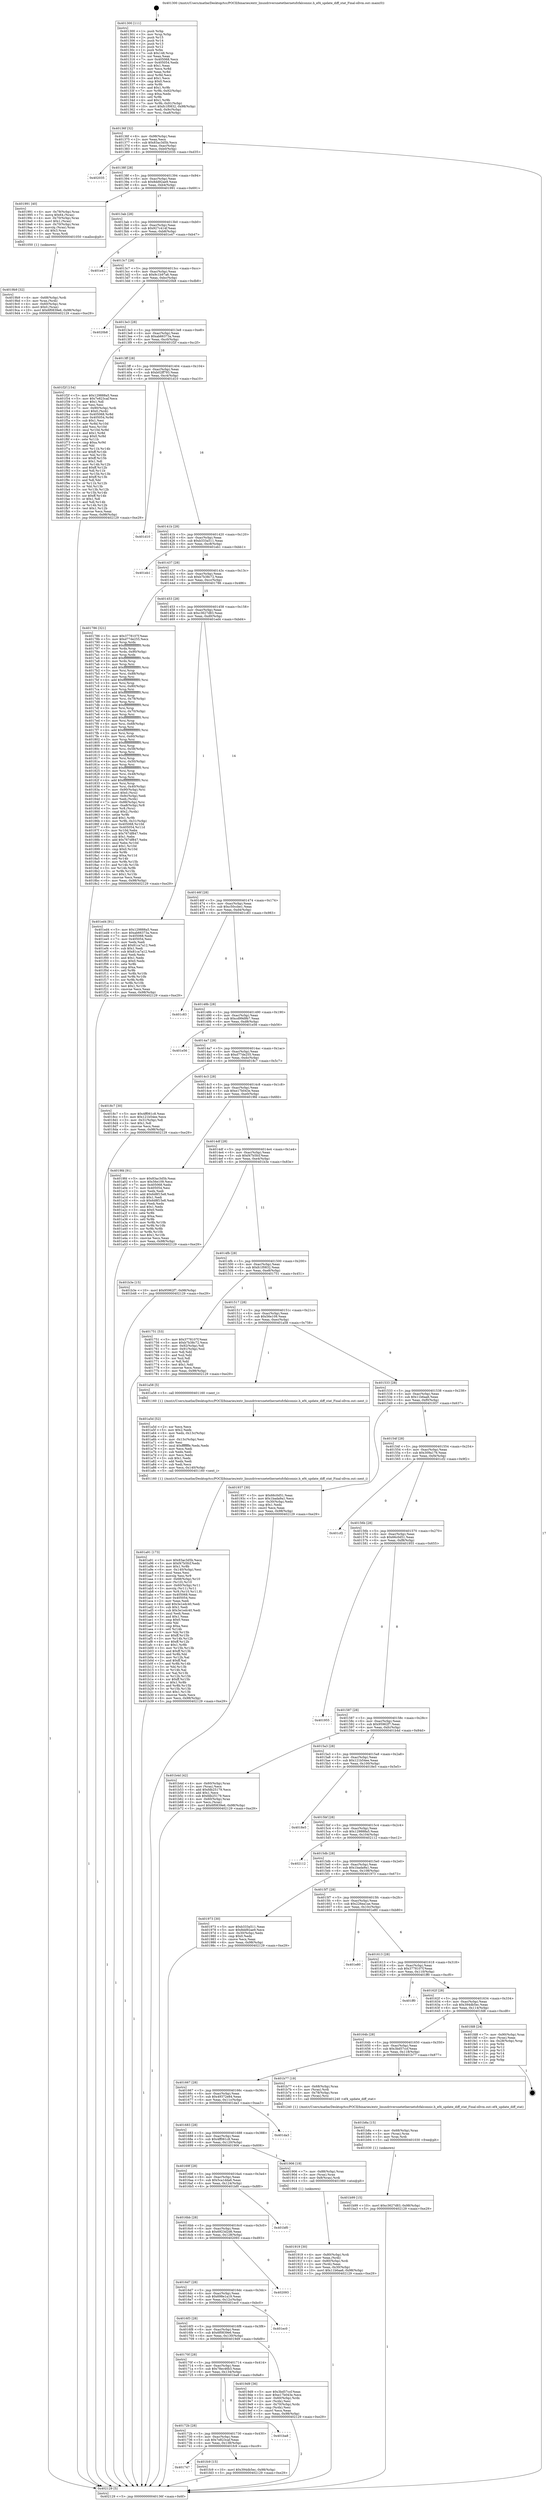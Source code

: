 digraph "0x401300" {
  label = "0x401300 (/mnt/c/Users/mathe/Desktop/tcc/POCII/binaries/extr_linuxdriversnetethernetsfcfalconnic.h_ef4_update_diff_stat_Final-ollvm.out::main(0))"
  labelloc = "t"
  node[shape=record]

  Entry [label="",width=0.3,height=0.3,shape=circle,fillcolor=black,style=filled]
  "0x40136f" [label="{
     0x40136f [32]\l
     | [instrs]\l
     &nbsp;&nbsp;0x40136f \<+6\>: mov -0x98(%rbp),%eax\l
     &nbsp;&nbsp;0x401375 \<+2\>: mov %eax,%ecx\l
     &nbsp;&nbsp;0x401377 \<+6\>: sub $0x83ac3d5b,%ecx\l
     &nbsp;&nbsp;0x40137d \<+6\>: mov %eax,-0xac(%rbp)\l
     &nbsp;&nbsp;0x401383 \<+6\>: mov %ecx,-0xb0(%rbp)\l
     &nbsp;&nbsp;0x401389 \<+6\>: je 0000000000402035 \<main+0xd35\>\l
  }"]
  "0x402035" [label="{
     0x402035\l
  }", style=dashed]
  "0x40138f" [label="{
     0x40138f [28]\l
     | [instrs]\l
     &nbsp;&nbsp;0x40138f \<+5\>: jmp 0000000000401394 \<main+0x94\>\l
     &nbsp;&nbsp;0x401394 \<+6\>: mov -0xac(%rbp),%eax\l
     &nbsp;&nbsp;0x40139a \<+5\>: sub $0x8dd92ae9,%eax\l
     &nbsp;&nbsp;0x40139f \<+6\>: mov %eax,-0xb4(%rbp)\l
     &nbsp;&nbsp;0x4013a5 \<+6\>: je 0000000000401991 \<main+0x691\>\l
  }"]
  Exit [label="",width=0.3,height=0.3,shape=circle,fillcolor=black,style=filled,peripheries=2]
  "0x401991" [label="{
     0x401991 [40]\l
     | [instrs]\l
     &nbsp;&nbsp;0x401991 \<+4\>: mov -0x78(%rbp),%rax\l
     &nbsp;&nbsp;0x401995 \<+7\>: movq $0x64,(%rax)\l
     &nbsp;&nbsp;0x40199c \<+4\>: mov -0x70(%rbp),%rax\l
     &nbsp;&nbsp;0x4019a0 \<+6\>: movl $0x1,(%rax)\l
     &nbsp;&nbsp;0x4019a6 \<+4\>: mov -0x70(%rbp),%rax\l
     &nbsp;&nbsp;0x4019aa \<+3\>: movslq (%rax),%rax\l
     &nbsp;&nbsp;0x4019ad \<+4\>: shl $0x3,%rax\l
     &nbsp;&nbsp;0x4019b1 \<+3\>: mov %rax,%rdi\l
     &nbsp;&nbsp;0x4019b4 \<+5\>: call 0000000000401050 \<malloc@plt\>\l
     | [calls]\l
     &nbsp;&nbsp;0x401050 \{1\} (unknown)\l
  }"]
  "0x4013ab" [label="{
     0x4013ab [28]\l
     | [instrs]\l
     &nbsp;&nbsp;0x4013ab \<+5\>: jmp 00000000004013b0 \<main+0xb0\>\l
     &nbsp;&nbsp;0x4013b0 \<+6\>: mov -0xac(%rbp),%eax\l
     &nbsp;&nbsp;0x4013b6 \<+5\>: sub $0x927c414f,%eax\l
     &nbsp;&nbsp;0x4013bb \<+6\>: mov %eax,-0xb8(%rbp)\l
     &nbsp;&nbsp;0x4013c1 \<+6\>: je 0000000000401e47 \<main+0xb47\>\l
  }"]
  "0x401747" [label="{
     0x401747\l
  }", style=dashed]
  "0x401e47" [label="{
     0x401e47\l
  }", style=dashed]
  "0x4013c7" [label="{
     0x4013c7 [28]\l
     | [instrs]\l
     &nbsp;&nbsp;0x4013c7 \<+5\>: jmp 00000000004013cc \<main+0xcc\>\l
     &nbsp;&nbsp;0x4013cc \<+6\>: mov -0xac(%rbp),%eax\l
     &nbsp;&nbsp;0x4013d2 \<+5\>: sub $0x9c1b97a6,%eax\l
     &nbsp;&nbsp;0x4013d7 \<+6\>: mov %eax,-0xbc(%rbp)\l
     &nbsp;&nbsp;0x4013dd \<+6\>: je 00000000004020b8 \<main+0xdb8\>\l
  }"]
  "0x401fc9" [label="{
     0x401fc9 [15]\l
     | [instrs]\l
     &nbsp;&nbsp;0x401fc9 \<+10\>: movl $0x394db5ec,-0x98(%rbp)\l
     &nbsp;&nbsp;0x401fd3 \<+5\>: jmp 0000000000402129 \<main+0xe29\>\l
  }"]
  "0x4020b8" [label="{
     0x4020b8\l
  }", style=dashed]
  "0x4013e3" [label="{
     0x4013e3 [28]\l
     | [instrs]\l
     &nbsp;&nbsp;0x4013e3 \<+5\>: jmp 00000000004013e8 \<main+0xe8\>\l
     &nbsp;&nbsp;0x4013e8 \<+6\>: mov -0xac(%rbp),%eax\l
     &nbsp;&nbsp;0x4013ee \<+5\>: sub $0xab66373a,%eax\l
     &nbsp;&nbsp;0x4013f3 \<+6\>: mov %eax,-0xc0(%rbp)\l
     &nbsp;&nbsp;0x4013f9 \<+6\>: je 0000000000401f2f \<main+0xc2f\>\l
  }"]
  "0x40172b" [label="{
     0x40172b [28]\l
     | [instrs]\l
     &nbsp;&nbsp;0x40172b \<+5\>: jmp 0000000000401730 \<main+0x430\>\l
     &nbsp;&nbsp;0x401730 \<+6\>: mov -0xac(%rbp),%eax\l
     &nbsp;&nbsp;0x401736 \<+5\>: sub $0x7e823caf,%eax\l
     &nbsp;&nbsp;0x40173b \<+6\>: mov %eax,-0x138(%rbp)\l
     &nbsp;&nbsp;0x401741 \<+6\>: je 0000000000401fc9 \<main+0xcc9\>\l
  }"]
  "0x401f2f" [label="{
     0x401f2f [154]\l
     | [instrs]\l
     &nbsp;&nbsp;0x401f2f \<+5\>: mov $0x129888a5,%eax\l
     &nbsp;&nbsp;0x401f34 \<+5\>: mov $0x7e823caf,%ecx\l
     &nbsp;&nbsp;0x401f39 \<+2\>: mov $0x1,%dl\l
     &nbsp;&nbsp;0x401f3b \<+2\>: xor %esi,%esi\l
     &nbsp;&nbsp;0x401f3d \<+7\>: mov -0x90(%rbp),%rdi\l
     &nbsp;&nbsp;0x401f44 \<+6\>: movl $0x0,(%rdi)\l
     &nbsp;&nbsp;0x401f4a \<+8\>: mov 0x405068,%r8d\l
     &nbsp;&nbsp;0x401f52 \<+8\>: mov 0x405054,%r9d\l
     &nbsp;&nbsp;0x401f5a \<+3\>: sub $0x1,%esi\l
     &nbsp;&nbsp;0x401f5d \<+3\>: mov %r8d,%r10d\l
     &nbsp;&nbsp;0x401f60 \<+3\>: add %esi,%r10d\l
     &nbsp;&nbsp;0x401f63 \<+4\>: imul %r10d,%r8d\l
     &nbsp;&nbsp;0x401f67 \<+4\>: and $0x1,%r8d\l
     &nbsp;&nbsp;0x401f6b \<+4\>: cmp $0x0,%r8d\l
     &nbsp;&nbsp;0x401f6f \<+4\>: sete %r11b\l
     &nbsp;&nbsp;0x401f73 \<+4\>: cmp $0xa,%r9d\l
     &nbsp;&nbsp;0x401f77 \<+3\>: setl %bl\l
     &nbsp;&nbsp;0x401f7a \<+3\>: mov %r11b,%r14b\l
     &nbsp;&nbsp;0x401f7d \<+4\>: xor $0xff,%r14b\l
     &nbsp;&nbsp;0x401f81 \<+3\>: mov %bl,%r15b\l
     &nbsp;&nbsp;0x401f84 \<+4\>: xor $0xff,%r15b\l
     &nbsp;&nbsp;0x401f88 \<+3\>: xor $0x1,%dl\l
     &nbsp;&nbsp;0x401f8b \<+3\>: mov %r14b,%r12b\l
     &nbsp;&nbsp;0x401f8e \<+4\>: and $0xff,%r12b\l
     &nbsp;&nbsp;0x401f92 \<+3\>: and %dl,%r11b\l
     &nbsp;&nbsp;0x401f95 \<+3\>: mov %r15b,%r13b\l
     &nbsp;&nbsp;0x401f98 \<+4\>: and $0xff,%r13b\l
     &nbsp;&nbsp;0x401f9c \<+2\>: and %dl,%bl\l
     &nbsp;&nbsp;0x401f9e \<+3\>: or %r11b,%r12b\l
     &nbsp;&nbsp;0x401fa1 \<+3\>: or %bl,%r13b\l
     &nbsp;&nbsp;0x401fa4 \<+3\>: xor %r13b,%r12b\l
     &nbsp;&nbsp;0x401fa7 \<+3\>: or %r15b,%r14b\l
     &nbsp;&nbsp;0x401faa \<+4\>: xor $0xff,%r14b\l
     &nbsp;&nbsp;0x401fae \<+3\>: or $0x1,%dl\l
     &nbsp;&nbsp;0x401fb1 \<+3\>: and %dl,%r14b\l
     &nbsp;&nbsp;0x401fb4 \<+3\>: or %r14b,%r12b\l
     &nbsp;&nbsp;0x401fb7 \<+4\>: test $0x1,%r12b\l
     &nbsp;&nbsp;0x401fbb \<+3\>: cmovne %ecx,%eax\l
     &nbsp;&nbsp;0x401fbe \<+6\>: mov %eax,-0x98(%rbp)\l
     &nbsp;&nbsp;0x401fc4 \<+5\>: jmp 0000000000402129 \<main+0xe29\>\l
  }"]
  "0x4013ff" [label="{
     0x4013ff [28]\l
     | [instrs]\l
     &nbsp;&nbsp;0x4013ff \<+5\>: jmp 0000000000401404 \<main+0x104\>\l
     &nbsp;&nbsp;0x401404 \<+6\>: mov -0xac(%rbp),%eax\l
     &nbsp;&nbsp;0x40140a \<+5\>: sub $0xb02ff793,%eax\l
     &nbsp;&nbsp;0x40140f \<+6\>: mov %eax,-0xc4(%rbp)\l
     &nbsp;&nbsp;0x401415 \<+6\>: je 0000000000401d10 \<main+0xa10\>\l
  }"]
  "0x401ba8" [label="{
     0x401ba8\l
  }", style=dashed]
  "0x401d10" [label="{
     0x401d10\l
  }", style=dashed]
  "0x40141b" [label="{
     0x40141b [28]\l
     | [instrs]\l
     &nbsp;&nbsp;0x40141b \<+5\>: jmp 0000000000401420 \<main+0x120\>\l
     &nbsp;&nbsp;0x401420 \<+6\>: mov -0xac(%rbp),%eax\l
     &nbsp;&nbsp;0x401426 \<+5\>: sub $0xb333a511,%eax\l
     &nbsp;&nbsp;0x40142b \<+6\>: mov %eax,-0xc8(%rbp)\l
     &nbsp;&nbsp;0x401431 \<+6\>: je 0000000000401eb1 \<main+0xbb1\>\l
  }"]
  "0x401b99" [label="{
     0x401b99 [15]\l
     | [instrs]\l
     &nbsp;&nbsp;0x401b99 \<+10\>: movl $0xc3627d83,-0x98(%rbp)\l
     &nbsp;&nbsp;0x401ba3 \<+5\>: jmp 0000000000402129 \<main+0xe29\>\l
  }"]
  "0x401eb1" [label="{
     0x401eb1\l
  }", style=dashed]
  "0x401437" [label="{
     0x401437 [28]\l
     | [instrs]\l
     &nbsp;&nbsp;0x401437 \<+5\>: jmp 000000000040143c \<main+0x13c\>\l
     &nbsp;&nbsp;0x40143c \<+6\>: mov -0xac(%rbp),%eax\l
     &nbsp;&nbsp;0x401442 \<+5\>: sub $0xb7b38c72,%eax\l
     &nbsp;&nbsp;0x401447 \<+6\>: mov %eax,-0xcc(%rbp)\l
     &nbsp;&nbsp;0x40144d \<+6\>: je 0000000000401786 \<main+0x486\>\l
  }"]
  "0x401b8a" [label="{
     0x401b8a [15]\l
     | [instrs]\l
     &nbsp;&nbsp;0x401b8a \<+4\>: mov -0x68(%rbp),%rax\l
     &nbsp;&nbsp;0x401b8e \<+3\>: mov (%rax),%rax\l
     &nbsp;&nbsp;0x401b91 \<+3\>: mov %rax,%rdi\l
     &nbsp;&nbsp;0x401b94 \<+5\>: call 0000000000401030 \<free@plt\>\l
     | [calls]\l
     &nbsp;&nbsp;0x401030 \{1\} (unknown)\l
  }"]
  "0x401786" [label="{
     0x401786 [321]\l
     | [instrs]\l
     &nbsp;&nbsp;0x401786 \<+5\>: mov $0x3778107f,%eax\l
     &nbsp;&nbsp;0x40178b \<+5\>: mov $0xd77de255,%ecx\l
     &nbsp;&nbsp;0x401790 \<+3\>: mov %rsp,%rdx\l
     &nbsp;&nbsp;0x401793 \<+4\>: add $0xfffffffffffffff0,%rdx\l
     &nbsp;&nbsp;0x401797 \<+3\>: mov %rdx,%rsp\l
     &nbsp;&nbsp;0x40179a \<+7\>: mov %rdx,-0x90(%rbp)\l
     &nbsp;&nbsp;0x4017a1 \<+3\>: mov %rsp,%rdx\l
     &nbsp;&nbsp;0x4017a4 \<+4\>: add $0xfffffffffffffff0,%rdx\l
     &nbsp;&nbsp;0x4017a8 \<+3\>: mov %rdx,%rsp\l
     &nbsp;&nbsp;0x4017ab \<+3\>: mov %rsp,%rsi\l
     &nbsp;&nbsp;0x4017ae \<+4\>: add $0xfffffffffffffff0,%rsi\l
     &nbsp;&nbsp;0x4017b2 \<+3\>: mov %rsi,%rsp\l
     &nbsp;&nbsp;0x4017b5 \<+7\>: mov %rsi,-0x88(%rbp)\l
     &nbsp;&nbsp;0x4017bc \<+3\>: mov %rsp,%rsi\l
     &nbsp;&nbsp;0x4017bf \<+4\>: add $0xfffffffffffffff0,%rsi\l
     &nbsp;&nbsp;0x4017c3 \<+3\>: mov %rsi,%rsp\l
     &nbsp;&nbsp;0x4017c6 \<+4\>: mov %rsi,-0x80(%rbp)\l
     &nbsp;&nbsp;0x4017ca \<+3\>: mov %rsp,%rsi\l
     &nbsp;&nbsp;0x4017cd \<+4\>: add $0xfffffffffffffff0,%rsi\l
     &nbsp;&nbsp;0x4017d1 \<+3\>: mov %rsi,%rsp\l
     &nbsp;&nbsp;0x4017d4 \<+4\>: mov %rsi,-0x78(%rbp)\l
     &nbsp;&nbsp;0x4017d8 \<+3\>: mov %rsp,%rsi\l
     &nbsp;&nbsp;0x4017db \<+4\>: add $0xfffffffffffffff0,%rsi\l
     &nbsp;&nbsp;0x4017df \<+3\>: mov %rsi,%rsp\l
     &nbsp;&nbsp;0x4017e2 \<+4\>: mov %rsi,-0x70(%rbp)\l
     &nbsp;&nbsp;0x4017e6 \<+3\>: mov %rsp,%rsi\l
     &nbsp;&nbsp;0x4017e9 \<+4\>: add $0xfffffffffffffff0,%rsi\l
     &nbsp;&nbsp;0x4017ed \<+3\>: mov %rsi,%rsp\l
     &nbsp;&nbsp;0x4017f0 \<+4\>: mov %rsi,-0x68(%rbp)\l
     &nbsp;&nbsp;0x4017f4 \<+3\>: mov %rsp,%rsi\l
     &nbsp;&nbsp;0x4017f7 \<+4\>: add $0xfffffffffffffff0,%rsi\l
     &nbsp;&nbsp;0x4017fb \<+3\>: mov %rsi,%rsp\l
     &nbsp;&nbsp;0x4017fe \<+4\>: mov %rsi,-0x60(%rbp)\l
     &nbsp;&nbsp;0x401802 \<+3\>: mov %rsp,%rsi\l
     &nbsp;&nbsp;0x401805 \<+4\>: add $0xfffffffffffffff0,%rsi\l
     &nbsp;&nbsp;0x401809 \<+3\>: mov %rsi,%rsp\l
     &nbsp;&nbsp;0x40180c \<+4\>: mov %rsi,-0x58(%rbp)\l
     &nbsp;&nbsp;0x401810 \<+3\>: mov %rsp,%rsi\l
     &nbsp;&nbsp;0x401813 \<+4\>: add $0xfffffffffffffff0,%rsi\l
     &nbsp;&nbsp;0x401817 \<+3\>: mov %rsi,%rsp\l
     &nbsp;&nbsp;0x40181a \<+4\>: mov %rsi,-0x50(%rbp)\l
     &nbsp;&nbsp;0x40181e \<+3\>: mov %rsp,%rsi\l
     &nbsp;&nbsp;0x401821 \<+4\>: add $0xfffffffffffffff0,%rsi\l
     &nbsp;&nbsp;0x401825 \<+3\>: mov %rsi,%rsp\l
     &nbsp;&nbsp;0x401828 \<+4\>: mov %rsi,-0x48(%rbp)\l
     &nbsp;&nbsp;0x40182c \<+3\>: mov %rsp,%rsi\l
     &nbsp;&nbsp;0x40182f \<+4\>: add $0xfffffffffffffff0,%rsi\l
     &nbsp;&nbsp;0x401833 \<+3\>: mov %rsi,%rsp\l
     &nbsp;&nbsp;0x401836 \<+4\>: mov %rsi,-0x40(%rbp)\l
     &nbsp;&nbsp;0x40183a \<+7\>: mov -0x90(%rbp),%rsi\l
     &nbsp;&nbsp;0x401841 \<+6\>: movl $0x0,(%rsi)\l
     &nbsp;&nbsp;0x401847 \<+6\>: mov -0x9c(%rbp),%edi\l
     &nbsp;&nbsp;0x40184d \<+2\>: mov %edi,(%rdx)\l
     &nbsp;&nbsp;0x40184f \<+7\>: mov -0x88(%rbp),%rsi\l
     &nbsp;&nbsp;0x401856 \<+7\>: mov -0xa8(%rbp),%r8\l
     &nbsp;&nbsp;0x40185d \<+3\>: mov %r8,(%rsi)\l
     &nbsp;&nbsp;0x401860 \<+3\>: cmpl $0x2,(%rdx)\l
     &nbsp;&nbsp;0x401863 \<+4\>: setne %r9b\l
     &nbsp;&nbsp;0x401867 \<+4\>: and $0x1,%r9b\l
     &nbsp;&nbsp;0x40186b \<+4\>: mov %r9b,-0x31(%rbp)\l
     &nbsp;&nbsp;0x40186f \<+8\>: mov 0x405068,%r10d\l
     &nbsp;&nbsp;0x401877 \<+8\>: mov 0x405054,%r11d\l
     &nbsp;&nbsp;0x40187f \<+3\>: mov %r10d,%ebx\l
     &nbsp;&nbsp;0x401882 \<+6\>: sub $0x767df847,%ebx\l
     &nbsp;&nbsp;0x401888 \<+3\>: sub $0x1,%ebx\l
     &nbsp;&nbsp;0x40188b \<+6\>: add $0x767df847,%ebx\l
     &nbsp;&nbsp;0x401891 \<+4\>: imul %ebx,%r10d\l
     &nbsp;&nbsp;0x401895 \<+4\>: and $0x1,%r10d\l
     &nbsp;&nbsp;0x401899 \<+4\>: cmp $0x0,%r10d\l
     &nbsp;&nbsp;0x40189d \<+4\>: sete %r9b\l
     &nbsp;&nbsp;0x4018a1 \<+4\>: cmp $0xa,%r11d\l
     &nbsp;&nbsp;0x4018a5 \<+4\>: setl %r14b\l
     &nbsp;&nbsp;0x4018a9 \<+3\>: mov %r9b,%r15b\l
     &nbsp;&nbsp;0x4018ac \<+3\>: and %r14b,%r15b\l
     &nbsp;&nbsp;0x4018af \<+3\>: xor %r14b,%r9b\l
     &nbsp;&nbsp;0x4018b2 \<+3\>: or %r9b,%r15b\l
     &nbsp;&nbsp;0x4018b5 \<+4\>: test $0x1,%r15b\l
     &nbsp;&nbsp;0x4018b9 \<+3\>: cmovne %ecx,%eax\l
     &nbsp;&nbsp;0x4018bc \<+6\>: mov %eax,-0x98(%rbp)\l
     &nbsp;&nbsp;0x4018c2 \<+5\>: jmp 0000000000402129 \<main+0xe29\>\l
  }"]
  "0x401453" [label="{
     0x401453 [28]\l
     | [instrs]\l
     &nbsp;&nbsp;0x401453 \<+5\>: jmp 0000000000401458 \<main+0x158\>\l
     &nbsp;&nbsp;0x401458 \<+6\>: mov -0xac(%rbp),%eax\l
     &nbsp;&nbsp;0x40145e \<+5\>: sub $0xc3627d83,%eax\l
     &nbsp;&nbsp;0x401463 \<+6\>: mov %eax,-0xd0(%rbp)\l
     &nbsp;&nbsp;0x401469 \<+6\>: je 0000000000401ed4 \<main+0xbd4\>\l
  }"]
  "0x401a91" [label="{
     0x401a91 [173]\l
     | [instrs]\l
     &nbsp;&nbsp;0x401a91 \<+5\>: mov $0x83ac3d5b,%ecx\l
     &nbsp;&nbsp;0x401a96 \<+5\>: mov $0xf47b5fcf,%edx\l
     &nbsp;&nbsp;0x401a9b \<+3\>: mov $0x1,%r8b\l
     &nbsp;&nbsp;0x401a9e \<+6\>: mov -0x140(%rbp),%esi\l
     &nbsp;&nbsp;0x401aa4 \<+3\>: imul %eax,%esi\l
     &nbsp;&nbsp;0x401aa7 \<+3\>: movslq %esi,%r9\l
     &nbsp;&nbsp;0x401aaa \<+4\>: mov -0x68(%rbp),%r10\l
     &nbsp;&nbsp;0x401aae \<+3\>: mov (%r10),%r10\l
     &nbsp;&nbsp;0x401ab1 \<+4\>: mov -0x60(%rbp),%r11\l
     &nbsp;&nbsp;0x401ab5 \<+3\>: movslq (%r11),%r11\l
     &nbsp;&nbsp;0x401ab8 \<+4\>: mov %r9,(%r10,%r11,8)\l
     &nbsp;&nbsp;0x401abc \<+7\>: mov 0x405068,%eax\l
     &nbsp;&nbsp;0x401ac3 \<+7\>: mov 0x405054,%esi\l
     &nbsp;&nbsp;0x401aca \<+2\>: mov %eax,%edi\l
     &nbsp;&nbsp;0x401acc \<+6\>: add $0x3e1edc40,%edi\l
     &nbsp;&nbsp;0x401ad2 \<+3\>: sub $0x1,%edi\l
     &nbsp;&nbsp;0x401ad5 \<+6\>: sub $0x3e1edc40,%edi\l
     &nbsp;&nbsp;0x401adb \<+3\>: imul %edi,%eax\l
     &nbsp;&nbsp;0x401ade \<+3\>: and $0x1,%eax\l
     &nbsp;&nbsp;0x401ae1 \<+3\>: cmp $0x0,%eax\l
     &nbsp;&nbsp;0x401ae4 \<+3\>: sete %bl\l
     &nbsp;&nbsp;0x401ae7 \<+3\>: cmp $0xa,%esi\l
     &nbsp;&nbsp;0x401aea \<+4\>: setl %r14b\l
     &nbsp;&nbsp;0x401aee \<+3\>: mov %bl,%r15b\l
     &nbsp;&nbsp;0x401af1 \<+4\>: xor $0xff,%r15b\l
     &nbsp;&nbsp;0x401af5 \<+3\>: mov %r14b,%r12b\l
     &nbsp;&nbsp;0x401af8 \<+4\>: xor $0xff,%r12b\l
     &nbsp;&nbsp;0x401afc \<+4\>: xor $0x1,%r8b\l
     &nbsp;&nbsp;0x401b00 \<+3\>: mov %r15b,%r13b\l
     &nbsp;&nbsp;0x401b03 \<+4\>: and $0xff,%r13b\l
     &nbsp;&nbsp;0x401b07 \<+3\>: and %r8b,%bl\l
     &nbsp;&nbsp;0x401b0a \<+3\>: mov %r12b,%al\l
     &nbsp;&nbsp;0x401b0d \<+2\>: and $0xff,%al\l
     &nbsp;&nbsp;0x401b0f \<+3\>: and %r8b,%r14b\l
     &nbsp;&nbsp;0x401b12 \<+3\>: or %bl,%r13b\l
     &nbsp;&nbsp;0x401b15 \<+3\>: or %r14b,%al\l
     &nbsp;&nbsp;0x401b18 \<+3\>: xor %al,%r13b\l
     &nbsp;&nbsp;0x401b1b \<+3\>: or %r12b,%r15b\l
     &nbsp;&nbsp;0x401b1e \<+4\>: xor $0xff,%r15b\l
     &nbsp;&nbsp;0x401b22 \<+4\>: or $0x1,%r8b\l
     &nbsp;&nbsp;0x401b26 \<+3\>: and %r8b,%r15b\l
     &nbsp;&nbsp;0x401b29 \<+3\>: or %r15b,%r13b\l
     &nbsp;&nbsp;0x401b2c \<+4\>: test $0x1,%r13b\l
     &nbsp;&nbsp;0x401b30 \<+3\>: cmovne %edx,%ecx\l
     &nbsp;&nbsp;0x401b33 \<+6\>: mov %ecx,-0x98(%rbp)\l
     &nbsp;&nbsp;0x401b39 \<+5\>: jmp 0000000000402129 \<main+0xe29\>\l
  }"]
  "0x401ed4" [label="{
     0x401ed4 [91]\l
     | [instrs]\l
     &nbsp;&nbsp;0x401ed4 \<+5\>: mov $0x129888a5,%eax\l
     &nbsp;&nbsp;0x401ed9 \<+5\>: mov $0xab66373a,%ecx\l
     &nbsp;&nbsp;0x401ede \<+7\>: mov 0x405068,%edx\l
     &nbsp;&nbsp;0x401ee5 \<+7\>: mov 0x405054,%esi\l
     &nbsp;&nbsp;0x401eec \<+2\>: mov %edx,%edi\l
     &nbsp;&nbsp;0x401eee \<+6\>: add $0x81ca7a12,%edi\l
     &nbsp;&nbsp;0x401ef4 \<+3\>: sub $0x1,%edi\l
     &nbsp;&nbsp;0x401ef7 \<+6\>: sub $0x81ca7a12,%edi\l
     &nbsp;&nbsp;0x401efd \<+3\>: imul %edi,%edx\l
     &nbsp;&nbsp;0x401f00 \<+3\>: and $0x1,%edx\l
     &nbsp;&nbsp;0x401f03 \<+3\>: cmp $0x0,%edx\l
     &nbsp;&nbsp;0x401f06 \<+4\>: sete %r8b\l
     &nbsp;&nbsp;0x401f0a \<+3\>: cmp $0xa,%esi\l
     &nbsp;&nbsp;0x401f0d \<+4\>: setl %r9b\l
     &nbsp;&nbsp;0x401f11 \<+3\>: mov %r8b,%r10b\l
     &nbsp;&nbsp;0x401f14 \<+3\>: and %r9b,%r10b\l
     &nbsp;&nbsp;0x401f17 \<+3\>: xor %r9b,%r8b\l
     &nbsp;&nbsp;0x401f1a \<+3\>: or %r8b,%r10b\l
     &nbsp;&nbsp;0x401f1d \<+4\>: test $0x1,%r10b\l
     &nbsp;&nbsp;0x401f21 \<+3\>: cmovne %ecx,%eax\l
     &nbsp;&nbsp;0x401f24 \<+6\>: mov %eax,-0x98(%rbp)\l
     &nbsp;&nbsp;0x401f2a \<+5\>: jmp 0000000000402129 \<main+0xe29\>\l
  }"]
  "0x40146f" [label="{
     0x40146f [28]\l
     | [instrs]\l
     &nbsp;&nbsp;0x40146f \<+5\>: jmp 0000000000401474 \<main+0x174\>\l
     &nbsp;&nbsp;0x401474 \<+6\>: mov -0xac(%rbp),%eax\l
     &nbsp;&nbsp;0x40147a \<+5\>: sub $0xc50ccbe1,%eax\l
     &nbsp;&nbsp;0x40147f \<+6\>: mov %eax,-0xd4(%rbp)\l
     &nbsp;&nbsp;0x401485 \<+6\>: je 0000000000401c83 \<main+0x983\>\l
  }"]
  "0x401a5d" [label="{
     0x401a5d [52]\l
     | [instrs]\l
     &nbsp;&nbsp;0x401a5d \<+2\>: xor %ecx,%ecx\l
     &nbsp;&nbsp;0x401a5f \<+5\>: mov $0x2,%edx\l
     &nbsp;&nbsp;0x401a64 \<+6\>: mov %edx,-0x13c(%rbp)\l
     &nbsp;&nbsp;0x401a6a \<+1\>: cltd\l
     &nbsp;&nbsp;0x401a6b \<+6\>: mov -0x13c(%rbp),%esi\l
     &nbsp;&nbsp;0x401a71 \<+2\>: idiv %esi\l
     &nbsp;&nbsp;0x401a73 \<+6\>: imul $0xfffffffe,%edx,%edx\l
     &nbsp;&nbsp;0x401a79 \<+2\>: mov %ecx,%edi\l
     &nbsp;&nbsp;0x401a7b \<+2\>: sub %edx,%edi\l
     &nbsp;&nbsp;0x401a7d \<+2\>: mov %ecx,%edx\l
     &nbsp;&nbsp;0x401a7f \<+3\>: sub $0x1,%edx\l
     &nbsp;&nbsp;0x401a82 \<+2\>: add %edx,%edi\l
     &nbsp;&nbsp;0x401a84 \<+2\>: sub %edi,%ecx\l
     &nbsp;&nbsp;0x401a86 \<+6\>: mov %ecx,-0x140(%rbp)\l
     &nbsp;&nbsp;0x401a8c \<+5\>: call 0000000000401160 \<next_i\>\l
     | [calls]\l
     &nbsp;&nbsp;0x401160 \{1\} (/mnt/c/Users/mathe/Desktop/tcc/POCII/binaries/extr_linuxdriversnetethernetsfcfalconnic.h_ef4_update_diff_stat_Final-ollvm.out::next_i)\l
  }"]
  "0x401c83" [label="{
     0x401c83\l
  }", style=dashed]
  "0x40148b" [label="{
     0x40148b [28]\l
     | [instrs]\l
     &nbsp;&nbsp;0x40148b \<+5\>: jmp 0000000000401490 \<main+0x190\>\l
     &nbsp;&nbsp;0x401490 \<+6\>: mov -0xac(%rbp),%eax\l
     &nbsp;&nbsp;0x401496 \<+5\>: sub $0xcd99d9b7,%eax\l
     &nbsp;&nbsp;0x40149b \<+6\>: mov %eax,-0xd8(%rbp)\l
     &nbsp;&nbsp;0x4014a1 \<+6\>: je 0000000000401e56 \<main+0xb56\>\l
  }"]
  "0x40170f" [label="{
     0x40170f [28]\l
     | [instrs]\l
     &nbsp;&nbsp;0x40170f \<+5\>: jmp 0000000000401714 \<main+0x414\>\l
     &nbsp;&nbsp;0x401714 \<+6\>: mov -0xac(%rbp),%eax\l
     &nbsp;&nbsp;0x40171a \<+5\>: sub $0x78ec46b3,%eax\l
     &nbsp;&nbsp;0x40171f \<+6\>: mov %eax,-0x134(%rbp)\l
     &nbsp;&nbsp;0x401725 \<+6\>: je 0000000000401ba8 \<main+0x8a8\>\l
  }"]
  "0x401e56" [label="{
     0x401e56\l
  }", style=dashed]
  "0x4014a7" [label="{
     0x4014a7 [28]\l
     | [instrs]\l
     &nbsp;&nbsp;0x4014a7 \<+5\>: jmp 00000000004014ac \<main+0x1ac\>\l
     &nbsp;&nbsp;0x4014ac \<+6\>: mov -0xac(%rbp),%eax\l
     &nbsp;&nbsp;0x4014b2 \<+5\>: sub $0xd77de255,%eax\l
     &nbsp;&nbsp;0x4014b7 \<+6\>: mov %eax,-0xdc(%rbp)\l
     &nbsp;&nbsp;0x4014bd \<+6\>: je 00000000004018c7 \<main+0x5c7\>\l
  }"]
  "0x4019d9" [label="{
     0x4019d9 [36]\l
     | [instrs]\l
     &nbsp;&nbsp;0x4019d9 \<+5\>: mov $0x3bd57ccf,%eax\l
     &nbsp;&nbsp;0x4019de \<+5\>: mov $0xe17b043e,%ecx\l
     &nbsp;&nbsp;0x4019e3 \<+4\>: mov -0x60(%rbp),%rdx\l
     &nbsp;&nbsp;0x4019e7 \<+2\>: mov (%rdx),%esi\l
     &nbsp;&nbsp;0x4019e9 \<+4\>: mov -0x70(%rbp),%rdx\l
     &nbsp;&nbsp;0x4019ed \<+2\>: cmp (%rdx),%esi\l
     &nbsp;&nbsp;0x4019ef \<+3\>: cmovl %ecx,%eax\l
     &nbsp;&nbsp;0x4019f2 \<+6\>: mov %eax,-0x98(%rbp)\l
     &nbsp;&nbsp;0x4019f8 \<+5\>: jmp 0000000000402129 \<main+0xe29\>\l
  }"]
  "0x4018c7" [label="{
     0x4018c7 [30]\l
     | [instrs]\l
     &nbsp;&nbsp;0x4018c7 \<+5\>: mov $0x4ff061c8,%eax\l
     &nbsp;&nbsp;0x4018cc \<+5\>: mov $0x121b54ee,%ecx\l
     &nbsp;&nbsp;0x4018d1 \<+3\>: mov -0x31(%rbp),%dl\l
     &nbsp;&nbsp;0x4018d4 \<+3\>: test $0x1,%dl\l
     &nbsp;&nbsp;0x4018d7 \<+3\>: cmovne %ecx,%eax\l
     &nbsp;&nbsp;0x4018da \<+6\>: mov %eax,-0x98(%rbp)\l
     &nbsp;&nbsp;0x4018e0 \<+5\>: jmp 0000000000402129 \<main+0xe29\>\l
  }"]
  "0x4014c3" [label="{
     0x4014c3 [28]\l
     | [instrs]\l
     &nbsp;&nbsp;0x4014c3 \<+5\>: jmp 00000000004014c8 \<main+0x1c8\>\l
     &nbsp;&nbsp;0x4014c8 \<+6\>: mov -0xac(%rbp),%eax\l
     &nbsp;&nbsp;0x4014ce \<+5\>: sub $0xe17b043e,%eax\l
     &nbsp;&nbsp;0x4014d3 \<+6\>: mov %eax,-0xe0(%rbp)\l
     &nbsp;&nbsp;0x4014d9 \<+6\>: je 00000000004019fd \<main+0x6fd\>\l
  }"]
  "0x4016f3" [label="{
     0x4016f3 [28]\l
     | [instrs]\l
     &nbsp;&nbsp;0x4016f3 \<+5\>: jmp 00000000004016f8 \<main+0x3f8\>\l
     &nbsp;&nbsp;0x4016f8 \<+6\>: mov -0xac(%rbp),%eax\l
     &nbsp;&nbsp;0x4016fe \<+5\>: sub $0x6f0839e6,%eax\l
     &nbsp;&nbsp;0x401703 \<+6\>: mov %eax,-0x130(%rbp)\l
     &nbsp;&nbsp;0x401709 \<+6\>: je 00000000004019d9 \<main+0x6d9\>\l
  }"]
  "0x4019fd" [label="{
     0x4019fd [91]\l
     | [instrs]\l
     &nbsp;&nbsp;0x4019fd \<+5\>: mov $0x83ac3d5b,%eax\l
     &nbsp;&nbsp;0x401a02 \<+5\>: mov $0x56e109,%ecx\l
     &nbsp;&nbsp;0x401a07 \<+7\>: mov 0x405068,%edx\l
     &nbsp;&nbsp;0x401a0e \<+7\>: mov 0x405054,%esi\l
     &nbsp;&nbsp;0x401a15 \<+2\>: mov %edx,%edi\l
     &nbsp;&nbsp;0x401a17 \<+6\>: add $0x6d8f15e8,%edi\l
     &nbsp;&nbsp;0x401a1d \<+3\>: sub $0x1,%edi\l
     &nbsp;&nbsp;0x401a20 \<+6\>: sub $0x6d8f15e8,%edi\l
     &nbsp;&nbsp;0x401a26 \<+3\>: imul %edi,%edx\l
     &nbsp;&nbsp;0x401a29 \<+3\>: and $0x1,%edx\l
     &nbsp;&nbsp;0x401a2c \<+3\>: cmp $0x0,%edx\l
     &nbsp;&nbsp;0x401a2f \<+4\>: sete %r8b\l
     &nbsp;&nbsp;0x401a33 \<+3\>: cmp $0xa,%esi\l
     &nbsp;&nbsp;0x401a36 \<+4\>: setl %r9b\l
     &nbsp;&nbsp;0x401a3a \<+3\>: mov %r8b,%r10b\l
     &nbsp;&nbsp;0x401a3d \<+3\>: and %r9b,%r10b\l
     &nbsp;&nbsp;0x401a40 \<+3\>: xor %r9b,%r8b\l
     &nbsp;&nbsp;0x401a43 \<+3\>: or %r8b,%r10b\l
     &nbsp;&nbsp;0x401a46 \<+4\>: test $0x1,%r10b\l
     &nbsp;&nbsp;0x401a4a \<+3\>: cmovne %ecx,%eax\l
     &nbsp;&nbsp;0x401a4d \<+6\>: mov %eax,-0x98(%rbp)\l
     &nbsp;&nbsp;0x401a53 \<+5\>: jmp 0000000000402129 \<main+0xe29\>\l
  }"]
  "0x4014df" [label="{
     0x4014df [28]\l
     | [instrs]\l
     &nbsp;&nbsp;0x4014df \<+5\>: jmp 00000000004014e4 \<main+0x1e4\>\l
     &nbsp;&nbsp;0x4014e4 \<+6\>: mov -0xac(%rbp),%eax\l
     &nbsp;&nbsp;0x4014ea \<+5\>: sub $0xf47b5fcf,%eax\l
     &nbsp;&nbsp;0x4014ef \<+6\>: mov %eax,-0xe4(%rbp)\l
     &nbsp;&nbsp;0x4014f5 \<+6\>: je 0000000000401b3e \<main+0x83e\>\l
  }"]
  "0x401ec0" [label="{
     0x401ec0\l
  }", style=dashed]
  "0x401b3e" [label="{
     0x401b3e [15]\l
     | [instrs]\l
     &nbsp;&nbsp;0x401b3e \<+10\>: movl $0x95962f7,-0x98(%rbp)\l
     &nbsp;&nbsp;0x401b48 \<+5\>: jmp 0000000000402129 \<main+0xe29\>\l
  }"]
  "0x4014fb" [label="{
     0x4014fb [28]\l
     | [instrs]\l
     &nbsp;&nbsp;0x4014fb \<+5\>: jmp 0000000000401500 \<main+0x200\>\l
     &nbsp;&nbsp;0x401500 \<+6\>: mov -0xac(%rbp),%eax\l
     &nbsp;&nbsp;0x401506 \<+5\>: sub $0xfc1f0832,%eax\l
     &nbsp;&nbsp;0x40150b \<+6\>: mov %eax,-0xe8(%rbp)\l
     &nbsp;&nbsp;0x401511 \<+6\>: je 0000000000401751 \<main+0x451\>\l
  }"]
  "0x4016d7" [label="{
     0x4016d7 [28]\l
     | [instrs]\l
     &nbsp;&nbsp;0x4016d7 \<+5\>: jmp 00000000004016dc \<main+0x3dc\>\l
     &nbsp;&nbsp;0x4016dc \<+6\>: mov -0xac(%rbp),%eax\l
     &nbsp;&nbsp;0x4016e2 \<+5\>: sub $0x698e1a19,%eax\l
     &nbsp;&nbsp;0x4016e7 \<+6\>: mov %eax,-0x12c(%rbp)\l
     &nbsp;&nbsp;0x4016ed \<+6\>: je 0000000000401ec0 \<main+0xbc0\>\l
  }"]
  "0x401751" [label="{
     0x401751 [53]\l
     | [instrs]\l
     &nbsp;&nbsp;0x401751 \<+5\>: mov $0x3778107f,%eax\l
     &nbsp;&nbsp;0x401756 \<+5\>: mov $0xb7b38c72,%ecx\l
     &nbsp;&nbsp;0x40175b \<+6\>: mov -0x92(%rbp),%dl\l
     &nbsp;&nbsp;0x401761 \<+7\>: mov -0x91(%rbp),%sil\l
     &nbsp;&nbsp;0x401768 \<+3\>: mov %dl,%dil\l
     &nbsp;&nbsp;0x40176b \<+3\>: and %sil,%dil\l
     &nbsp;&nbsp;0x40176e \<+3\>: xor %sil,%dl\l
     &nbsp;&nbsp;0x401771 \<+3\>: or %dl,%dil\l
     &nbsp;&nbsp;0x401774 \<+4\>: test $0x1,%dil\l
     &nbsp;&nbsp;0x401778 \<+3\>: cmovne %ecx,%eax\l
     &nbsp;&nbsp;0x40177b \<+6\>: mov %eax,-0x98(%rbp)\l
     &nbsp;&nbsp;0x401781 \<+5\>: jmp 0000000000402129 \<main+0xe29\>\l
  }"]
  "0x401517" [label="{
     0x401517 [28]\l
     | [instrs]\l
     &nbsp;&nbsp;0x401517 \<+5\>: jmp 000000000040151c \<main+0x21c\>\l
     &nbsp;&nbsp;0x40151c \<+6\>: mov -0xac(%rbp),%eax\l
     &nbsp;&nbsp;0x401522 \<+5\>: sub $0x56e109,%eax\l
     &nbsp;&nbsp;0x401527 \<+6\>: mov %eax,-0xec(%rbp)\l
     &nbsp;&nbsp;0x40152d \<+6\>: je 0000000000401a58 \<main+0x758\>\l
  }"]
  "0x402129" [label="{
     0x402129 [5]\l
     | [instrs]\l
     &nbsp;&nbsp;0x402129 \<+5\>: jmp 000000000040136f \<main+0x6f\>\l
  }"]
  "0x401300" [label="{
     0x401300 [111]\l
     | [instrs]\l
     &nbsp;&nbsp;0x401300 \<+1\>: push %rbp\l
     &nbsp;&nbsp;0x401301 \<+3\>: mov %rsp,%rbp\l
     &nbsp;&nbsp;0x401304 \<+2\>: push %r15\l
     &nbsp;&nbsp;0x401306 \<+2\>: push %r14\l
     &nbsp;&nbsp;0x401308 \<+2\>: push %r13\l
     &nbsp;&nbsp;0x40130a \<+2\>: push %r12\l
     &nbsp;&nbsp;0x40130c \<+1\>: push %rbx\l
     &nbsp;&nbsp;0x40130d \<+7\>: sub $0x148,%rsp\l
     &nbsp;&nbsp;0x401314 \<+2\>: xor %eax,%eax\l
     &nbsp;&nbsp;0x401316 \<+7\>: mov 0x405068,%ecx\l
     &nbsp;&nbsp;0x40131d \<+7\>: mov 0x405054,%edx\l
     &nbsp;&nbsp;0x401324 \<+3\>: sub $0x1,%eax\l
     &nbsp;&nbsp;0x401327 \<+3\>: mov %ecx,%r8d\l
     &nbsp;&nbsp;0x40132a \<+3\>: add %eax,%r8d\l
     &nbsp;&nbsp;0x40132d \<+4\>: imul %r8d,%ecx\l
     &nbsp;&nbsp;0x401331 \<+3\>: and $0x1,%ecx\l
     &nbsp;&nbsp;0x401334 \<+3\>: cmp $0x0,%ecx\l
     &nbsp;&nbsp;0x401337 \<+4\>: sete %r9b\l
     &nbsp;&nbsp;0x40133b \<+4\>: and $0x1,%r9b\l
     &nbsp;&nbsp;0x40133f \<+7\>: mov %r9b,-0x92(%rbp)\l
     &nbsp;&nbsp;0x401346 \<+3\>: cmp $0xa,%edx\l
     &nbsp;&nbsp;0x401349 \<+4\>: setl %r9b\l
     &nbsp;&nbsp;0x40134d \<+4\>: and $0x1,%r9b\l
     &nbsp;&nbsp;0x401351 \<+7\>: mov %r9b,-0x91(%rbp)\l
     &nbsp;&nbsp;0x401358 \<+10\>: movl $0xfc1f0832,-0x98(%rbp)\l
     &nbsp;&nbsp;0x401362 \<+6\>: mov %edi,-0x9c(%rbp)\l
     &nbsp;&nbsp;0x401368 \<+7\>: mov %rsi,-0xa8(%rbp)\l
  }"]
  "0x402093" [label="{
     0x402093\l
  }", style=dashed]
  "0x4016bb" [label="{
     0x4016bb [28]\l
     | [instrs]\l
     &nbsp;&nbsp;0x4016bb \<+5\>: jmp 00000000004016c0 \<main+0x3c0\>\l
     &nbsp;&nbsp;0x4016c0 \<+6\>: mov -0xac(%rbp),%eax\l
     &nbsp;&nbsp;0x4016c6 \<+5\>: sub $0x6923d2d6,%eax\l
     &nbsp;&nbsp;0x4016cb \<+6\>: mov %eax,-0x128(%rbp)\l
     &nbsp;&nbsp;0x4016d1 \<+6\>: je 0000000000402093 \<main+0xd93\>\l
  }"]
  "0x401a58" [label="{
     0x401a58 [5]\l
     | [instrs]\l
     &nbsp;&nbsp;0x401a58 \<+5\>: call 0000000000401160 \<next_i\>\l
     | [calls]\l
     &nbsp;&nbsp;0x401160 \{1\} (/mnt/c/Users/mathe/Desktop/tcc/POCII/binaries/extr_linuxdriversnetethernetsfcfalconnic.h_ef4_update_diff_stat_Final-ollvm.out::next_i)\l
  }"]
  "0x401533" [label="{
     0x401533 [28]\l
     | [instrs]\l
     &nbsp;&nbsp;0x401533 \<+5\>: jmp 0000000000401538 \<main+0x238\>\l
     &nbsp;&nbsp;0x401538 \<+6\>: mov -0xac(%rbp),%eax\l
     &nbsp;&nbsp;0x40153e \<+5\>: sub $0x11b6aa6,%eax\l
     &nbsp;&nbsp;0x401543 \<+6\>: mov %eax,-0xf0(%rbp)\l
     &nbsp;&nbsp;0x401549 \<+6\>: je 0000000000401937 \<main+0x637\>\l
  }"]
  "0x401bf0" [label="{
     0x401bf0\l
  }", style=dashed]
  "0x401937" [label="{
     0x401937 [30]\l
     | [instrs]\l
     &nbsp;&nbsp;0x401937 \<+5\>: mov $0x66c0d51,%eax\l
     &nbsp;&nbsp;0x40193c \<+5\>: mov $0x1bada9a1,%ecx\l
     &nbsp;&nbsp;0x401941 \<+3\>: mov -0x30(%rbp),%edx\l
     &nbsp;&nbsp;0x401944 \<+3\>: cmp $0x1,%edx\l
     &nbsp;&nbsp;0x401947 \<+3\>: cmovl %ecx,%eax\l
     &nbsp;&nbsp;0x40194a \<+6\>: mov %eax,-0x98(%rbp)\l
     &nbsp;&nbsp;0x401950 \<+5\>: jmp 0000000000402129 \<main+0xe29\>\l
  }"]
  "0x40154f" [label="{
     0x40154f [28]\l
     | [instrs]\l
     &nbsp;&nbsp;0x40154f \<+5\>: jmp 0000000000401554 \<main+0x254\>\l
     &nbsp;&nbsp;0x401554 \<+6\>: mov -0xac(%rbp),%eax\l
     &nbsp;&nbsp;0x40155a \<+5\>: sub $0x309a176,%eax\l
     &nbsp;&nbsp;0x40155f \<+6\>: mov %eax,-0xf4(%rbp)\l
     &nbsp;&nbsp;0x401565 \<+6\>: je 0000000000401cf2 \<main+0x9f2\>\l
  }"]
  "0x4019b9" [label="{
     0x4019b9 [32]\l
     | [instrs]\l
     &nbsp;&nbsp;0x4019b9 \<+4\>: mov -0x68(%rbp),%rdi\l
     &nbsp;&nbsp;0x4019bd \<+3\>: mov %rax,(%rdi)\l
     &nbsp;&nbsp;0x4019c0 \<+4\>: mov -0x60(%rbp),%rax\l
     &nbsp;&nbsp;0x4019c4 \<+6\>: movl $0x0,(%rax)\l
     &nbsp;&nbsp;0x4019ca \<+10\>: movl $0x6f0839e6,-0x98(%rbp)\l
     &nbsp;&nbsp;0x4019d4 \<+5\>: jmp 0000000000402129 \<main+0xe29\>\l
  }"]
  "0x401cf2" [label="{
     0x401cf2\l
  }", style=dashed]
  "0x40156b" [label="{
     0x40156b [28]\l
     | [instrs]\l
     &nbsp;&nbsp;0x40156b \<+5\>: jmp 0000000000401570 \<main+0x270\>\l
     &nbsp;&nbsp;0x401570 \<+6\>: mov -0xac(%rbp),%eax\l
     &nbsp;&nbsp;0x401576 \<+5\>: sub $0x66c0d51,%eax\l
     &nbsp;&nbsp;0x40157b \<+6\>: mov %eax,-0xf8(%rbp)\l
     &nbsp;&nbsp;0x401581 \<+6\>: je 0000000000401955 \<main+0x655\>\l
  }"]
  "0x401919" [label="{
     0x401919 [30]\l
     | [instrs]\l
     &nbsp;&nbsp;0x401919 \<+4\>: mov -0x80(%rbp),%rdi\l
     &nbsp;&nbsp;0x40191d \<+2\>: mov %eax,(%rdi)\l
     &nbsp;&nbsp;0x40191f \<+4\>: mov -0x80(%rbp),%rdi\l
     &nbsp;&nbsp;0x401923 \<+2\>: mov (%rdi),%eax\l
     &nbsp;&nbsp;0x401925 \<+3\>: mov %eax,-0x30(%rbp)\l
     &nbsp;&nbsp;0x401928 \<+10\>: movl $0x11b6aa6,-0x98(%rbp)\l
     &nbsp;&nbsp;0x401932 \<+5\>: jmp 0000000000402129 \<main+0xe29\>\l
  }"]
  "0x401955" [label="{
     0x401955\l
  }", style=dashed]
  "0x401587" [label="{
     0x401587 [28]\l
     | [instrs]\l
     &nbsp;&nbsp;0x401587 \<+5\>: jmp 000000000040158c \<main+0x28c\>\l
     &nbsp;&nbsp;0x40158c \<+6\>: mov -0xac(%rbp),%eax\l
     &nbsp;&nbsp;0x401592 \<+5\>: sub $0x95962f7,%eax\l
     &nbsp;&nbsp;0x401597 \<+6\>: mov %eax,-0xfc(%rbp)\l
     &nbsp;&nbsp;0x40159d \<+6\>: je 0000000000401b4d \<main+0x84d\>\l
  }"]
  "0x40169f" [label="{
     0x40169f [28]\l
     | [instrs]\l
     &nbsp;&nbsp;0x40169f \<+5\>: jmp 00000000004016a4 \<main+0x3a4\>\l
     &nbsp;&nbsp;0x4016a4 \<+6\>: mov -0xac(%rbp),%eax\l
     &nbsp;&nbsp;0x4016aa \<+5\>: sub $0x5ca1dda6,%eax\l
     &nbsp;&nbsp;0x4016af \<+6\>: mov %eax,-0x124(%rbp)\l
     &nbsp;&nbsp;0x4016b5 \<+6\>: je 0000000000401bf0 \<main+0x8f0\>\l
  }"]
  "0x401b4d" [label="{
     0x401b4d [42]\l
     | [instrs]\l
     &nbsp;&nbsp;0x401b4d \<+4\>: mov -0x60(%rbp),%rax\l
     &nbsp;&nbsp;0x401b51 \<+2\>: mov (%rax),%ecx\l
     &nbsp;&nbsp;0x401b53 \<+6\>: add $0xfdb25179,%ecx\l
     &nbsp;&nbsp;0x401b59 \<+3\>: add $0x1,%ecx\l
     &nbsp;&nbsp;0x401b5c \<+6\>: sub $0xfdb25179,%ecx\l
     &nbsp;&nbsp;0x401b62 \<+4\>: mov -0x60(%rbp),%rax\l
     &nbsp;&nbsp;0x401b66 \<+2\>: mov %ecx,(%rax)\l
     &nbsp;&nbsp;0x401b68 \<+10\>: movl $0x6f0839e6,-0x98(%rbp)\l
     &nbsp;&nbsp;0x401b72 \<+5\>: jmp 0000000000402129 \<main+0xe29\>\l
  }"]
  "0x4015a3" [label="{
     0x4015a3 [28]\l
     | [instrs]\l
     &nbsp;&nbsp;0x4015a3 \<+5\>: jmp 00000000004015a8 \<main+0x2a8\>\l
     &nbsp;&nbsp;0x4015a8 \<+6\>: mov -0xac(%rbp),%eax\l
     &nbsp;&nbsp;0x4015ae \<+5\>: sub $0x121b54ee,%eax\l
     &nbsp;&nbsp;0x4015b3 \<+6\>: mov %eax,-0x100(%rbp)\l
     &nbsp;&nbsp;0x4015b9 \<+6\>: je 00000000004018e5 \<main+0x5e5\>\l
  }"]
  "0x401906" [label="{
     0x401906 [19]\l
     | [instrs]\l
     &nbsp;&nbsp;0x401906 \<+7\>: mov -0x88(%rbp),%rax\l
     &nbsp;&nbsp;0x40190d \<+3\>: mov (%rax),%rax\l
     &nbsp;&nbsp;0x401910 \<+4\>: mov 0x8(%rax),%rdi\l
     &nbsp;&nbsp;0x401914 \<+5\>: call 0000000000401060 \<atoi@plt\>\l
     | [calls]\l
     &nbsp;&nbsp;0x401060 \{1\} (unknown)\l
  }"]
  "0x4018e5" [label="{
     0x4018e5\l
  }", style=dashed]
  "0x4015bf" [label="{
     0x4015bf [28]\l
     | [instrs]\l
     &nbsp;&nbsp;0x4015bf \<+5\>: jmp 00000000004015c4 \<main+0x2c4\>\l
     &nbsp;&nbsp;0x4015c4 \<+6\>: mov -0xac(%rbp),%eax\l
     &nbsp;&nbsp;0x4015ca \<+5\>: sub $0x129888a5,%eax\l
     &nbsp;&nbsp;0x4015cf \<+6\>: mov %eax,-0x104(%rbp)\l
     &nbsp;&nbsp;0x4015d5 \<+6\>: je 0000000000402112 \<main+0xe12\>\l
  }"]
  "0x401683" [label="{
     0x401683 [28]\l
     | [instrs]\l
     &nbsp;&nbsp;0x401683 \<+5\>: jmp 0000000000401688 \<main+0x388\>\l
     &nbsp;&nbsp;0x401688 \<+6\>: mov -0xac(%rbp),%eax\l
     &nbsp;&nbsp;0x40168e \<+5\>: sub $0x4ff061c8,%eax\l
     &nbsp;&nbsp;0x401693 \<+6\>: mov %eax,-0x120(%rbp)\l
     &nbsp;&nbsp;0x401699 \<+6\>: je 0000000000401906 \<main+0x606\>\l
  }"]
  "0x402112" [label="{
     0x402112\l
  }", style=dashed]
  "0x4015db" [label="{
     0x4015db [28]\l
     | [instrs]\l
     &nbsp;&nbsp;0x4015db \<+5\>: jmp 00000000004015e0 \<main+0x2e0\>\l
     &nbsp;&nbsp;0x4015e0 \<+6\>: mov -0xac(%rbp),%eax\l
     &nbsp;&nbsp;0x4015e6 \<+5\>: sub $0x1bada9a1,%eax\l
     &nbsp;&nbsp;0x4015eb \<+6\>: mov %eax,-0x108(%rbp)\l
     &nbsp;&nbsp;0x4015f1 \<+6\>: je 0000000000401973 \<main+0x673\>\l
  }"]
  "0x401da3" [label="{
     0x401da3\l
  }", style=dashed]
  "0x401973" [label="{
     0x401973 [30]\l
     | [instrs]\l
     &nbsp;&nbsp;0x401973 \<+5\>: mov $0xb333a511,%eax\l
     &nbsp;&nbsp;0x401978 \<+5\>: mov $0x8dd92ae9,%ecx\l
     &nbsp;&nbsp;0x40197d \<+3\>: mov -0x30(%rbp),%edx\l
     &nbsp;&nbsp;0x401980 \<+3\>: cmp $0x0,%edx\l
     &nbsp;&nbsp;0x401983 \<+3\>: cmove %ecx,%eax\l
     &nbsp;&nbsp;0x401986 \<+6\>: mov %eax,-0x98(%rbp)\l
     &nbsp;&nbsp;0x40198c \<+5\>: jmp 0000000000402129 \<main+0xe29\>\l
  }"]
  "0x4015f7" [label="{
     0x4015f7 [28]\l
     | [instrs]\l
     &nbsp;&nbsp;0x4015f7 \<+5\>: jmp 00000000004015fc \<main+0x2fc\>\l
     &nbsp;&nbsp;0x4015fc \<+6\>: mov -0xac(%rbp),%eax\l
     &nbsp;&nbsp;0x401602 \<+5\>: sub $0x226ea1ae,%eax\l
     &nbsp;&nbsp;0x401607 \<+6\>: mov %eax,-0x10c(%rbp)\l
     &nbsp;&nbsp;0x40160d \<+6\>: je 0000000000401e80 \<main+0xb80\>\l
  }"]
  "0x401667" [label="{
     0x401667 [28]\l
     | [instrs]\l
     &nbsp;&nbsp;0x401667 \<+5\>: jmp 000000000040166c \<main+0x36c\>\l
     &nbsp;&nbsp;0x40166c \<+6\>: mov -0xac(%rbp),%eax\l
     &nbsp;&nbsp;0x401672 \<+5\>: sub $0x49372e84,%eax\l
     &nbsp;&nbsp;0x401677 \<+6\>: mov %eax,-0x11c(%rbp)\l
     &nbsp;&nbsp;0x40167d \<+6\>: je 0000000000401da3 \<main+0xaa3\>\l
  }"]
  "0x401e80" [label="{
     0x401e80\l
  }", style=dashed]
  "0x401613" [label="{
     0x401613 [28]\l
     | [instrs]\l
     &nbsp;&nbsp;0x401613 \<+5\>: jmp 0000000000401618 \<main+0x318\>\l
     &nbsp;&nbsp;0x401618 \<+6\>: mov -0xac(%rbp),%eax\l
     &nbsp;&nbsp;0x40161e \<+5\>: sub $0x3778107f,%eax\l
     &nbsp;&nbsp;0x401623 \<+6\>: mov %eax,-0x110(%rbp)\l
     &nbsp;&nbsp;0x401629 \<+6\>: je 0000000000401ff0 \<main+0xcf0\>\l
  }"]
  "0x401b77" [label="{
     0x401b77 [19]\l
     | [instrs]\l
     &nbsp;&nbsp;0x401b77 \<+4\>: mov -0x68(%rbp),%rax\l
     &nbsp;&nbsp;0x401b7b \<+3\>: mov (%rax),%rdi\l
     &nbsp;&nbsp;0x401b7e \<+4\>: mov -0x78(%rbp),%rax\l
     &nbsp;&nbsp;0x401b82 \<+3\>: mov (%rax),%rsi\l
     &nbsp;&nbsp;0x401b85 \<+5\>: call 0000000000401240 \<ef4_update_diff_stat\>\l
     | [calls]\l
     &nbsp;&nbsp;0x401240 \{1\} (/mnt/c/Users/mathe/Desktop/tcc/POCII/binaries/extr_linuxdriversnetethernetsfcfalconnic.h_ef4_update_diff_stat_Final-ollvm.out::ef4_update_diff_stat)\l
  }"]
  "0x401ff0" [label="{
     0x401ff0\l
  }", style=dashed]
  "0x40162f" [label="{
     0x40162f [28]\l
     | [instrs]\l
     &nbsp;&nbsp;0x40162f \<+5\>: jmp 0000000000401634 \<main+0x334\>\l
     &nbsp;&nbsp;0x401634 \<+6\>: mov -0xac(%rbp),%eax\l
     &nbsp;&nbsp;0x40163a \<+5\>: sub $0x394db5ec,%eax\l
     &nbsp;&nbsp;0x40163f \<+6\>: mov %eax,-0x114(%rbp)\l
     &nbsp;&nbsp;0x401645 \<+6\>: je 0000000000401fd8 \<main+0xcd8\>\l
  }"]
  "0x40164b" [label="{
     0x40164b [28]\l
     | [instrs]\l
     &nbsp;&nbsp;0x40164b \<+5\>: jmp 0000000000401650 \<main+0x350\>\l
     &nbsp;&nbsp;0x401650 \<+6\>: mov -0xac(%rbp),%eax\l
     &nbsp;&nbsp;0x401656 \<+5\>: sub $0x3bd57ccf,%eax\l
     &nbsp;&nbsp;0x40165b \<+6\>: mov %eax,-0x118(%rbp)\l
     &nbsp;&nbsp;0x401661 \<+6\>: je 0000000000401b77 \<main+0x877\>\l
  }"]
  "0x401fd8" [label="{
     0x401fd8 [24]\l
     | [instrs]\l
     &nbsp;&nbsp;0x401fd8 \<+7\>: mov -0x90(%rbp),%rax\l
     &nbsp;&nbsp;0x401fdf \<+2\>: mov (%rax),%eax\l
     &nbsp;&nbsp;0x401fe1 \<+4\>: lea -0x28(%rbp),%rsp\l
     &nbsp;&nbsp;0x401fe5 \<+1\>: pop %rbx\l
     &nbsp;&nbsp;0x401fe6 \<+2\>: pop %r12\l
     &nbsp;&nbsp;0x401fe8 \<+2\>: pop %r13\l
     &nbsp;&nbsp;0x401fea \<+2\>: pop %r14\l
     &nbsp;&nbsp;0x401fec \<+2\>: pop %r15\l
     &nbsp;&nbsp;0x401fee \<+1\>: pop %rbp\l
     &nbsp;&nbsp;0x401fef \<+1\>: ret\l
  }"]
  Entry -> "0x401300" [label=" 1"]
  "0x40136f" -> "0x402035" [label=" 0"]
  "0x40136f" -> "0x40138f" [label=" 18"]
  "0x401fd8" -> Exit [label=" 1"]
  "0x40138f" -> "0x401991" [label=" 1"]
  "0x40138f" -> "0x4013ab" [label=" 17"]
  "0x401fc9" -> "0x402129" [label=" 1"]
  "0x4013ab" -> "0x401e47" [label=" 0"]
  "0x4013ab" -> "0x4013c7" [label=" 17"]
  "0x40172b" -> "0x401747" [label=" 0"]
  "0x4013c7" -> "0x4020b8" [label=" 0"]
  "0x4013c7" -> "0x4013e3" [label=" 17"]
  "0x40172b" -> "0x401fc9" [label=" 1"]
  "0x4013e3" -> "0x401f2f" [label=" 1"]
  "0x4013e3" -> "0x4013ff" [label=" 16"]
  "0x40170f" -> "0x40172b" [label=" 1"]
  "0x4013ff" -> "0x401d10" [label=" 0"]
  "0x4013ff" -> "0x40141b" [label=" 16"]
  "0x40170f" -> "0x401ba8" [label=" 0"]
  "0x40141b" -> "0x401eb1" [label=" 0"]
  "0x40141b" -> "0x401437" [label=" 16"]
  "0x401f2f" -> "0x402129" [label=" 1"]
  "0x401437" -> "0x401786" [label=" 1"]
  "0x401437" -> "0x401453" [label=" 15"]
  "0x401ed4" -> "0x402129" [label=" 1"]
  "0x401453" -> "0x401ed4" [label=" 1"]
  "0x401453" -> "0x40146f" [label=" 14"]
  "0x401b99" -> "0x402129" [label=" 1"]
  "0x40146f" -> "0x401c83" [label=" 0"]
  "0x40146f" -> "0x40148b" [label=" 14"]
  "0x401b8a" -> "0x401b99" [label=" 1"]
  "0x40148b" -> "0x401e56" [label=" 0"]
  "0x40148b" -> "0x4014a7" [label=" 14"]
  "0x401b77" -> "0x401b8a" [label=" 1"]
  "0x4014a7" -> "0x4018c7" [label=" 1"]
  "0x4014a7" -> "0x4014c3" [label=" 13"]
  "0x401b4d" -> "0x402129" [label=" 1"]
  "0x4014c3" -> "0x4019fd" [label=" 1"]
  "0x4014c3" -> "0x4014df" [label=" 12"]
  "0x401a91" -> "0x402129" [label=" 1"]
  "0x4014df" -> "0x401b3e" [label=" 1"]
  "0x4014df" -> "0x4014fb" [label=" 11"]
  "0x401a5d" -> "0x401a91" [label=" 1"]
  "0x4014fb" -> "0x401751" [label=" 1"]
  "0x4014fb" -> "0x401517" [label=" 10"]
  "0x401751" -> "0x402129" [label=" 1"]
  "0x401300" -> "0x40136f" [label=" 1"]
  "0x402129" -> "0x40136f" [label=" 17"]
  "0x4019fd" -> "0x402129" [label=" 1"]
  "0x401786" -> "0x402129" [label=" 1"]
  "0x4018c7" -> "0x402129" [label=" 1"]
  "0x4019d9" -> "0x402129" [label=" 2"]
  "0x401517" -> "0x401a58" [label=" 1"]
  "0x401517" -> "0x401533" [label=" 9"]
  "0x4016f3" -> "0x4019d9" [label=" 2"]
  "0x401533" -> "0x401937" [label=" 1"]
  "0x401533" -> "0x40154f" [label=" 8"]
  "0x401b3e" -> "0x402129" [label=" 1"]
  "0x40154f" -> "0x401cf2" [label=" 0"]
  "0x40154f" -> "0x40156b" [label=" 8"]
  "0x4016d7" -> "0x401ec0" [label=" 0"]
  "0x40156b" -> "0x401955" [label=" 0"]
  "0x40156b" -> "0x401587" [label=" 8"]
  "0x401a58" -> "0x401a5d" [label=" 1"]
  "0x401587" -> "0x401b4d" [label=" 1"]
  "0x401587" -> "0x4015a3" [label=" 7"]
  "0x4016bb" -> "0x4016d7" [label=" 3"]
  "0x4015a3" -> "0x4018e5" [label=" 0"]
  "0x4015a3" -> "0x4015bf" [label=" 7"]
  "0x4016bb" -> "0x402093" [label=" 0"]
  "0x4015bf" -> "0x402112" [label=" 0"]
  "0x4015bf" -> "0x4015db" [label=" 7"]
  "0x40169f" -> "0x4016bb" [label=" 3"]
  "0x4015db" -> "0x401973" [label=" 1"]
  "0x4015db" -> "0x4015f7" [label=" 6"]
  "0x40169f" -> "0x401bf0" [label=" 0"]
  "0x4015f7" -> "0x401e80" [label=" 0"]
  "0x4015f7" -> "0x401613" [label=" 6"]
  "0x4019b9" -> "0x402129" [label=" 1"]
  "0x401613" -> "0x401ff0" [label=" 0"]
  "0x401613" -> "0x40162f" [label=" 6"]
  "0x401991" -> "0x4019b9" [label=" 1"]
  "0x40162f" -> "0x401fd8" [label=" 1"]
  "0x40162f" -> "0x40164b" [label=" 5"]
  "0x401973" -> "0x402129" [label=" 1"]
  "0x40164b" -> "0x401b77" [label=" 1"]
  "0x40164b" -> "0x401667" [label=" 4"]
  "0x4016d7" -> "0x4016f3" [label=" 3"]
  "0x401667" -> "0x401da3" [label=" 0"]
  "0x401667" -> "0x401683" [label=" 4"]
  "0x4016f3" -> "0x40170f" [label=" 1"]
  "0x401683" -> "0x401906" [label=" 1"]
  "0x401683" -> "0x40169f" [label=" 3"]
  "0x401906" -> "0x401919" [label=" 1"]
  "0x401919" -> "0x402129" [label=" 1"]
  "0x401937" -> "0x402129" [label=" 1"]
}
